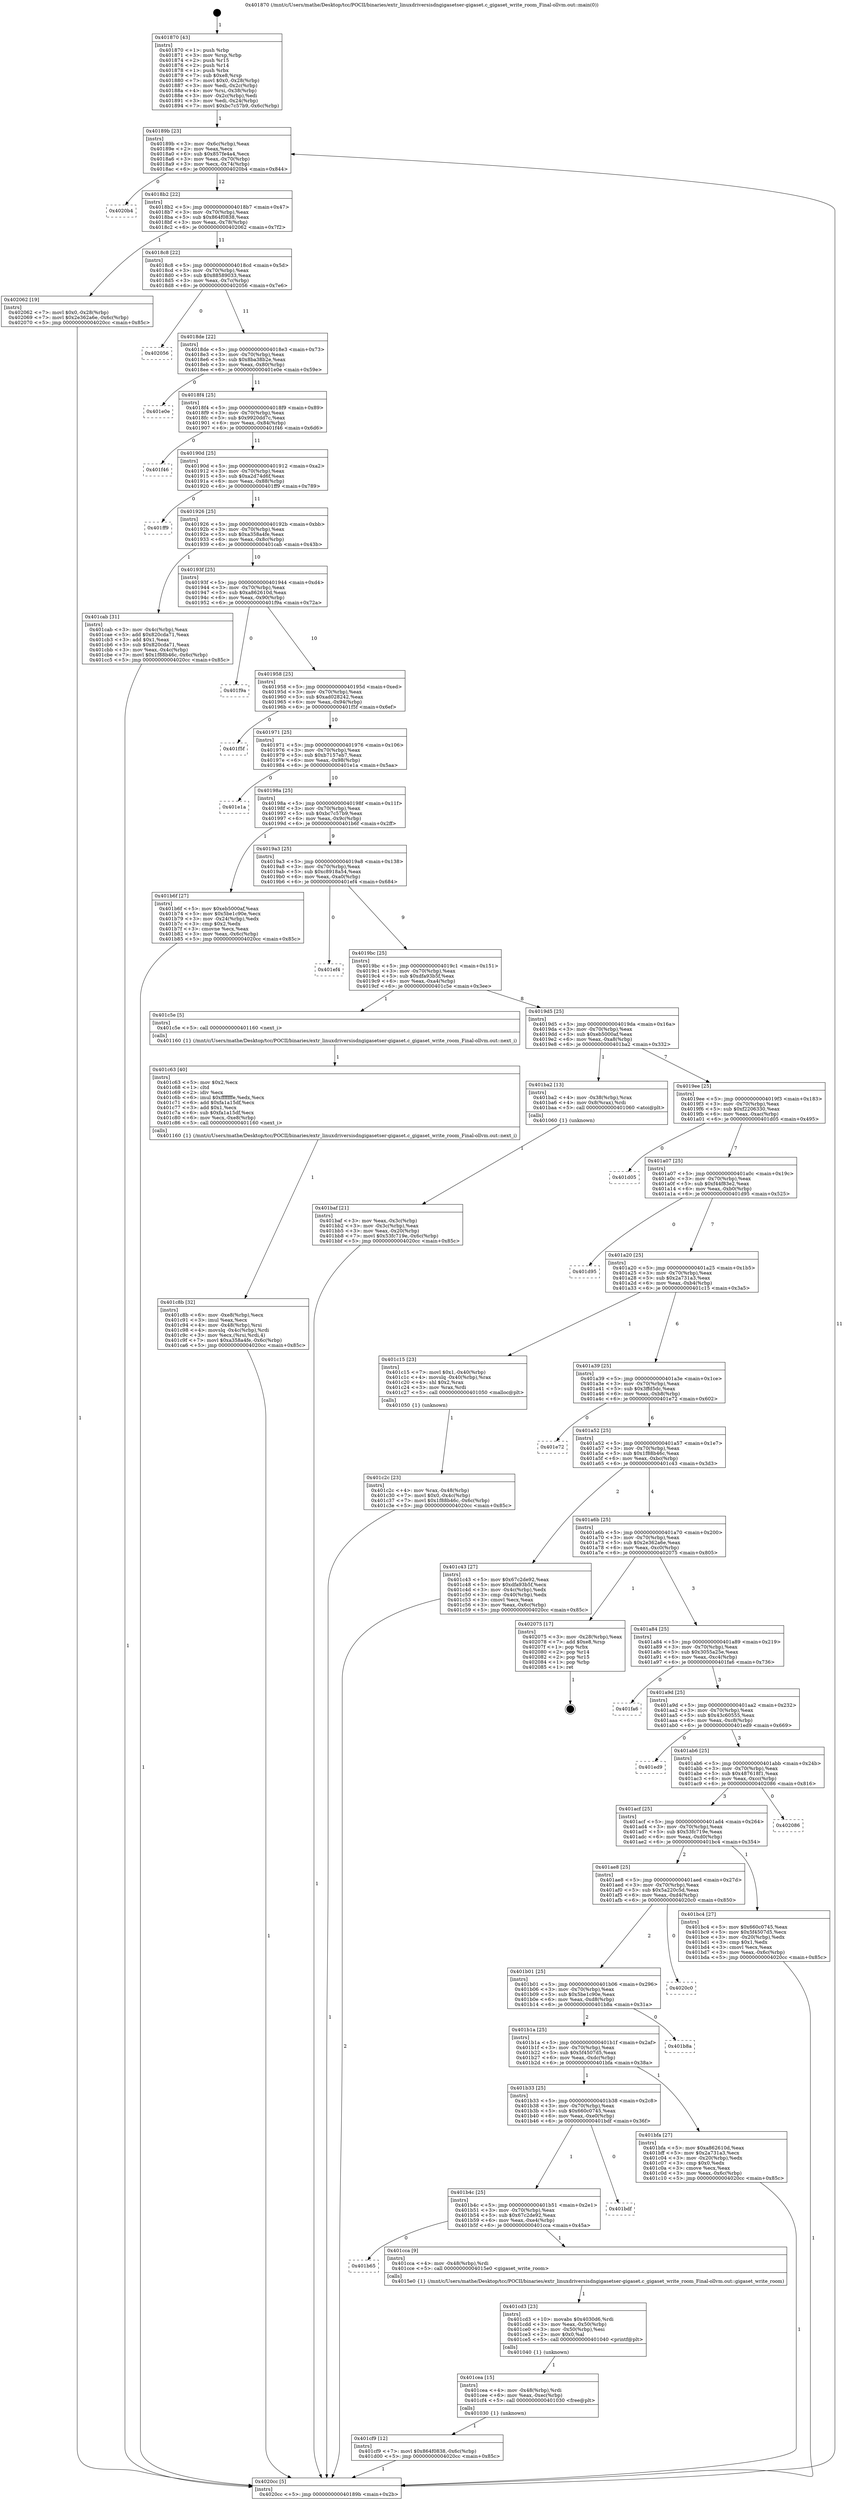 digraph "0x401870" {
  label = "0x401870 (/mnt/c/Users/mathe/Desktop/tcc/POCII/binaries/extr_linuxdriversisdngigasetser-gigaset.c_gigaset_write_room_Final-ollvm.out::main(0))"
  labelloc = "t"
  node[shape=record]

  Entry [label="",width=0.3,height=0.3,shape=circle,fillcolor=black,style=filled]
  "0x40189b" [label="{
     0x40189b [23]\l
     | [instrs]\l
     &nbsp;&nbsp;0x40189b \<+3\>: mov -0x6c(%rbp),%eax\l
     &nbsp;&nbsp;0x40189e \<+2\>: mov %eax,%ecx\l
     &nbsp;&nbsp;0x4018a0 \<+6\>: sub $0x857fe4a4,%ecx\l
     &nbsp;&nbsp;0x4018a6 \<+3\>: mov %eax,-0x70(%rbp)\l
     &nbsp;&nbsp;0x4018a9 \<+3\>: mov %ecx,-0x74(%rbp)\l
     &nbsp;&nbsp;0x4018ac \<+6\>: je 00000000004020b4 \<main+0x844\>\l
  }"]
  "0x4020b4" [label="{
     0x4020b4\l
  }", style=dashed]
  "0x4018b2" [label="{
     0x4018b2 [22]\l
     | [instrs]\l
     &nbsp;&nbsp;0x4018b2 \<+5\>: jmp 00000000004018b7 \<main+0x47\>\l
     &nbsp;&nbsp;0x4018b7 \<+3\>: mov -0x70(%rbp),%eax\l
     &nbsp;&nbsp;0x4018ba \<+5\>: sub $0x864f0838,%eax\l
     &nbsp;&nbsp;0x4018bf \<+3\>: mov %eax,-0x78(%rbp)\l
     &nbsp;&nbsp;0x4018c2 \<+6\>: je 0000000000402062 \<main+0x7f2\>\l
  }"]
  Exit [label="",width=0.3,height=0.3,shape=circle,fillcolor=black,style=filled,peripheries=2]
  "0x402062" [label="{
     0x402062 [19]\l
     | [instrs]\l
     &nbsp;&nbsp;0x402062 \<+7\>: movl $0x0,-0x28(%rbp)\l
     &nbsp;&nbsp;0x402069 \<+7\>: movl $0x2e362a6e,-0x6c(%rbp)\l
     &nbsp;&nbsp;0x402070 \<+5\>: jmp 00000000004020cc \<main+0x85c\>\l
  }"]
  "0x4018c8" [label="{
     0x4018c8 [22]\l
     | [instrs]\l
     &nbsp;&nbsp;0x4018c8 \<+5\>: jmp 00000000004018cd \<main+0x5d\>\l
     &nbsp;&nbsp;0x4018cd \<+3\>: mov -0x70(%rbp),%eax\l
     &nbsp;&nbsp;0x4018d0 \<+5\>: sub $0x88589033,%eax\l
     &nbsp;&nbsp;0x4018d5 \<+3\>: mov %eax,-0x7c(%rbp)\l
     &nbsp;&nbsp;0x4018d8 \<+6\>: je 0000000000402056 \<main+0x7e6\>\l
  }"]
  "0x401cf9" [label="{
     0x401cf9 [12]\l
     | [instrs]\l
     &nbsp;&nbsp;0x401cf9 \<+7\>: movl $0x864f0838,-0x6c(%rbp)\l
     &nbsp;&nbsp;0x401d00 \<+5\>: jmp 00000000004020cc \<main+0x85c\>\l
  }"]
  "0x402056" [label="{
     0x402056\l
  }", style=dashed]
  "0x4018de" [label="{
     0x4018de [22]\l
     | [instrs]\l
     &nbsp;&nbsp;0x4018de \<+5\>: jmp 00000000004018e3 \<main+0x73\>\l
     &nbsp;&nbsp;0x4018e3 \<+3\>: mov -0x70(%rbp),%eax\l
     &nbsp;&nbsp;0x4018e6 \<+5\>: sub $0x8ba38b2e,%eax\l
     &nbsp;&nbsp;0x4018eb \<+3\>: mov %eax,-0x80(%rbp)\l
     &nbsp;&nbsp;0x4018ee \<+6\>: je 0000000000401e0e \<main+0x59e\>\l
  }"]
  "0x401cea" [label="{
     0x401cea [15]\l
     | [instrs]\l
     &nbsp;&nbsp;0x401cea \<+4\>: mov -0x48(%rbp),%rdi\l
     &nbsp;&nbsp;0x401cee \<+6\>: mov %eax,-0xec(%rbp)\l
     &nbsp;&nbsp;0x401cf4 \<+5\>: call 0000000000401030 \<free@plt\>\l
     | [calls]\l
     &nbsp;&nbsp;0x401030 \{1\} (unknown)\l
  }"]
  "0x401e0e" [label="{
     0x401e0e\l
  }", style=dashed]
  "0x4018f4" [label="{
     0x4018f4 [25]\l
     | [instrs]\l
     &nbsp;&nbsp;0x4018f4 \<+5\>: jmp 00000000004018f9 \<main+0x89\>\l
     &nbsp;&nbsp;0x4018f9 \<+3\>: mov -0x70(%rbp),%eax\l
     &nbsp;&nbsp;0x4018fc \<+5\>: sub $0x9920dd7c,%eax\l
     &nbsp;&nbsp;0x401901 \<+6\>: mov %eax,-0x84(%rbp)\l
     &nbsp;&nbsp;0x401907 \<+6\>: je 0000000000401f46 \<main+0x6d6\>\l
  }"]
  "0x401cd3" [label="{
     0x401cd3 [23]\l
     | [instrs]\l
     &nbsp;&nbsp;0x401cd3 \<+10\>: movabs $0x4030d6,%rdi\l
     &nbsp;&nbsp;0x401cdd \<+3\>: mov %eax,-0x50(%rbp)\l
     &nbsp;&nbsp;0x401ce0 \<+3\>: mov -0x50(%rbp),%esi\l
     &nbsp;&nbsp;0x401ce3 \<+2\>: mov $0x0,%al\l
     &nbsp;&nbsp;0x401ce5 \<+5\>: call 0000000000401040 \<printf@plt\>\l
     | [calls]\l
     &nbsp;&nbsp;0x401040 \{1\} (unknown)\l
  }"]
  "0x401f46" [label="{
     0x401f46\l
  }", style=dashed]
  "0x40190d" [label="{
     0x40190d [25]\l
     | [instrs]\l
     &nbsp;&nbsp;0x40190d \<+5\>: jmp 0000000000401912 \<main+0xa2\>\l
     &nbsp;&nbsp;0x401912 \<+3\>: mov -0x70(%rbp),%eax\l
     &nbsp;&nbsp;0x401915 \<+5\>: sub $0xa2d74d6f,%eax\l
     &nbsp;&nbsp;0x40191a \<+6\>: mov %eax,-0x88(%rbp)\l
     &nbsp;&nbsp;0x401920 \<+6\>: je 0000000000401ff9 \<main+0x789\>\l
  }"]
  "0x401b65" [label="{
     0x401b65\l
  }", style=dashed]
  "0x401ff9" [label="{
     0x401ff9\l
  }", style=dashed]
  "0x401926" [label="{
     0x401926 [25]\l
     | [instrs]\l
     &nbsp;&nbsp;0x401926 \<+5\>: jmp 000000000040192b \<main+0xbb\>\l
     &nbsp;&nbsp;0x40192b \<+3\>: mov -0x70(%rbp),%eax\l
     &nbsp;&nbsp;0x40192e \<+5\>: sub $0xa358a4fe,%eax\l
     &nbsp;&nbsp;0x401933 \<+6\>: mov %eax,-0x8c(%rbp)\l
     &nbsp;&nbsp;0x401939 \<+6\>: je 0000000000401cab \<main+0x43b\>\l
  }"]
  "0x401cca" [label="{
     0x401cca [9]\l
     | [instrs]\l
     &nbsp;&nbsp;0x401cca \<+4\>: mov -0x48(%rbp),%rdi\l
     &nbsp;&nbsp;0x401cce \<+5\>: call 00000000004015e0 \<gigaset_write_room\>\l
     | [calls]\l
     &nbsp;&nbsp;0x4015e0 \{1\} (/mnt/c/Users/mathe/Desktop/tcc/POCII/binaries/extr_linuxdriversisdngigasetser-gigaset.c_gigaset_write_room_Final-ollvm.out::gigaset_write_room)\l
  }"]
  "0x401cab" [label="{
     0x401cab [31]\l
     | [instrs]\l
     &nbsp;&nbsp;0x401cab \<+3\>: mov -0x4c(%rbp),%eax\l
     &nbsp;&nbsp;0x401cae \<+5\>: add $0x820cda71,%eax\l
     &nbsp;&nbsp;0x401cb3 \<+3\>: add $0x1,%eax\l
     &nbsp;&nbsp;0x401cb6 \<+5\>: sub $0x820cda71,%eax\l
     &nbsp;&nbsp;0x401cbb \<+3\>: mov %eax,-0x4c(%rbp)\l
     &nbsp;&nbsp;0x401cbe \<+7\>: movl $0x1f88b46c,-0x6c(%rbp)\l
     &nbsp;&nbsp;0x401cc5 \<+5\>: jmp 00000000004020cc \<main+0x85c\>\l
  }"]
  "0x40193f" [label="{
     0x40193f [25]\l
     | [instrs]\l
     &nbsp;&nbsp;0x40193f \<+5\>: jmp 0000000000401944 \<main+0xd4\>\l
     &nbsp;&nbsp;0x401944 \<+3\>: mov -0x70(%rbp),%eax\l
     &nbsp;&nbsp;0x401947 \<+5\>: sub $0xa862610d,%eax\l
     &nbsp;&nbsp;0x40194c \<+6\>: mov %eax,-0x90(%rbp)\l
     &nbsp;&nbsp;0x401952 \<+6\>: je 0000000000401f9a \<main+0x72a\>\l
  }"]
  "0x401b4c" [label="{
     0x401b4c [25]\l
     | [instrs]\l
     &nbsp;&nbsp;0x401b4c \<+5\>: jmp 0000000000401b51 \<main+0x2e1\>\l
     &nbsp;&nbsp;0x401b51 \<+3\>: mov -0x70(%rbp),%eax\l
     &nbsp;&nbsp;0x401b54 \<+5\>: sub $0x67c2de92,%eax\l
     &nbsp;&nbsp;0x401b59 \<+6\>: mov %eax,-0xe4(%rbp)\l
     &nbsp;&nbsp;0x401b5f \<+6\>: je 0000000000401cca \<main+0x45a\>\l
  }"]
  "0x401f9a" [label="{
     0x401f9a\l
  }", style=dashed]
  "0x401958" [label="{
     0x401958 [25]\l
     | [instrs]\l
     &nbsp;&nbsp;0x401958 \<+5\>: jmp 000000000040195d \<main+0xed\>\l
     &nbsp;&nbsp;0x40195d \<+3\>: mov -0x70(%rbp),%eax\l
     &nbsp;&nbsp;0x401960 \<+5\>: sub $0xad028242,%eax\l
     &nbsp;&nbsp;0x401965 \<+6\>: mov %eax,-0x94(%rbp)\l
     &nbsp;&nbsp;0x40196b \<+6\>: je 0000000000401f5f \<main+0x6ef\>\l
  }"]
  "0x401bdf" [label="{
     0x401bdf\l
  }", style=dashed]
  "0x401f5f" [label="{
     0x401f5f\l
  }", style=dashed]
  "0x401971" [label="{
     0x401971 [25]\l
     | [instrs]\l
     &nbsp;&nbsp;0x401971 \<+5\>: jmp 0000000000401976 \<main+0x106\>\l
     &nbsp;&nbsp;0x401976 \<+3\>: mov -0x70(%rbp),%eax\l
     &nbsp;&nbsp;0x401979 \<+5\>: sub $0xb7157eb7,%eax\l
     &nbsp;&nbsp;0x40197e \<+6\>: mov %eax,-0x98(%rbp)\l
     &nbsp;&nbsp;0x401984 \<+6\>: je 0000000000401e1a \<main+0x5aa\>\l
  }"]
  "0x401c8b" [label="{
     0x401c8b [32]\l
     | [instrs]\l
     &nbsp;&nbsp;0x401c8b \<+6\>: mov -0xe8(%rbp),%ecx\l
     &nbsp;&nbsp;0x401c91 \<+3\>: imul %eax,%ecx\l
     &nbsp;&nbsp;0x401c94 \<+4\>: mov -0x48(%rbp),%rsi\l
     &nbsp;&nbsp;0x401c98 \<+4\>: movslq -0x4c(%rbp),%rdi\l
     &nbsp;&nbsp;0x401c9c \<+3\>: mov %ecx,(%rsi,%rdi,4)\l
     &nbsp;&nbsp;0x401c9f \<+7\>: movl $0xa358a4fe,-0x6c(%rbp)\l
     &nbsp;&nbsp;0x401ca6 \<+5\>: jmp 00000000004020cc \<main+0x85c\>\l
  }"]
  "0x401e1a" [label="{
     0x401e1a\l
  }", style=dashed]
  "0x40198a" [label="{
     0x40198a [25]\l
     | [instrs]\l
     &nbsp;&nbsp;0x40198a \<+5\>: jmp 000000000040198f \<main+0x11f\>\l
     &nbsp;&nbsp;0x40198f \<+3\>: mov -0x70(%rbp),%eax\l
     &nbsp;&nbsp;0x401992 \<+5\>: sub $0xbc7c57b9,%eax\l
     &nbsp;&nbsp;0x401997 \<+6\>: mov %eax,-0x9c(%rbp)\l
     &nbsp;&nbsp;0x40199d \<+6\>: je 0000000000401b6f \<main+0x2ff\>\l
  }"]
  "0x401c63" [label="{
     0x401c63 [40]\l
     | [instrs]\l
     &nbsp;&nbsp;0x401c63 \<+5\>: mov $0x2,%ecx\l
     &nbsp;&nbsp;0x401c68 \<+1\>: cltd\l
     &nbsp;&nbsp;0x401c69 \<+2\>: idiv %ecx\l
     &nbsp;&nbsp;0x401c6b \<+6\>: imul $0xfffffffe,%edx,%ecx\l
     &nbsp;&nbsp;0x401c71 \<+6\>: add $0xfa1a15df,%ecx\l
     &nbsp;&nbsp;0x401c77 \<+3\>: add $0x1,%ecx\l
     &nbsp;&nbsp;0x401c7a \<+6\>: sub $0xfa1a15df,%ecx\l
     &nbsp;&nbsp;0x401c80 \<+6\>: mov %ecx,-0xe8(%rbp)\l
     &nbsp;&nbsp;0x401c86 \<+5\>: call 0000000000401160 \<next_i\>\l
     | [calls]\l
     &nbsp;&nbsp;0x401160 \{1\} (/mnt/c/Users/mathe/Desktop/tcc/POCII/binaries/extr_linuxdriversisdngigasetser-gigaset.c_gigaset_write_room_Final-ollvm.out::next_i)\l
  }"]
  "0x401b6f" [label="{
     0x401b6f [27]\l
     | [instrs]\l
     &nbsp;&nbsp;0x401b6f \<+5\>: mov $0xeb5000af,%eax\l
     &nbsp;&nbsp;0x401b74 \<+5\>: mov $0x5be1c90e,%ecx\l
     &nbsp;&nbsp;0x401b79 \<+3\>: mov -0x24(%rbp),%edx\l
     &nbsp;&nbsp;0x401b7c \<+3\>: cmp $0x2,%edx\l
     &nbsp;&nbsp;0x401b7f \<+3\>: cmovne %ecx,%eax\l
     &nbsp;&nbsp;0x401b82 \<+3\>: mov %eax,-0x6c(%rbp)\l
     &nbsp;&nbsp;0x401b85 \<+5\>: jmp 00000000004020cc \<main+0x85c\>\l
  }"]
  "0x4019a3" [label="{
     0x4019a3 [25]\l
     | [instrs]\l
     &nbsp;&nbsp;0x4019a3 \<+5\>: jmp 00000000004019a8 \<main+0x138\>\l
     &nbsp;&nbsp;0x4019a8 \<+3\>: mov -0x70(%rbp),%eax\l
     &nbsp;&nbsp;0x4019ab \<+5\>: sub $0xc8918a54,%eax\l
     &nbsp;&nbsp;0x4019b0 \<+6\>: mov %eax,-0xa0(%rbp)\l
     &nbsp;&nbsp;0x4019b6 \<+6\>: je 0000000000401ef4 \<main+0x684\>\l
  }"]
  "0x4020cc" [label="{
     0x4020cc [5]\l
     | [instrs]\l
     &nbsp;&nbsp;0x4020cc \<+5\>: jmp 000000000040189b \<main+0x2b\>\l
  }"]
  "0x401870" [label="{
     0x401870 [43]\l
     | [instrs]\l
     &nbsp;&nbsp;0x401870 \<+1\>: push %rbp\l
     &nbsp;&nbsp;0x401871 \<+3\>: mov %rsp,%rbp\l
     &nbsp;&nbsp;0x401874 \<+2\>: push %r15\l
     &nbsp;&nbsp;0x401876 \<+2\>: push %r14\l
     &nbsp;&nbsp;0x401878 \<+1\>: push %rbx\l
     &nbsp;&nbsp;0x401879 \<+7\>: sub $0xe8,%rsp\l
     &nbsp;&nbsp;0x401880 \<+7\>: movl $0x0,-0x28(%rbp)\l
     &nbsp;&nbsp;0x401887 \<+3\>: mov %edi,-0x2c(%rbp)\l
     &nbsp;&nbsp;0x40188a \<+4\>: mov %rsi,-0x38(%rbp)\l
     &nbsp;&nbsp;0x40188e \<+3\>: mov -0x2c(%rbp),%edi\l
     &nbsp;&nbsp;0x401891 \<+3\>: mov %edi,-0x24(%rbp)\l
     &nbsp;&nbsp;0x401894 \<+7\>: movl $0xbc7c57b9,-0x6c(%rbp)\l
  }"]
  "0x401c2c" [label="{
     0x401c2c [23]\l
     | [instrs]\l
     &nbsp;&nbsp;0x401c2c \<+4\>: mov %rax,-0x48(%rbp)\l
     &nbsp;&nbsp;0x401c30 \<+7\>: movl $0x0,-0x4c(%rbp)\l
     &nbsp;&nbsp;0x401c37 \<+7\>: movl $0x1f88b46c,-0x6c(%rbp)\l
     &nbsp;&nbsp;0x401c3e \<+5\>: jmp 00000000004020cc \<main+0x85c\>\l
  }"]
  "0x401ef4" [label="{
     0x401ef4\l
  }", style=dashed]
  "0x4019bc" [label="{
     0x4019bc [25]\l
     | [instrs]\l
     &nbsp;&nbsp;0x4019bc \<+5\>: jmp 00000000004019c1 \<main+0x151\>\l
     &nbsp;&nbsp;0x4019c1 \<+3\>: mov -0x70(%rbp),%eax\l
     &nbsp;&nbsp;0x4019c4 \<+5\>: sub $0xdfa93b5f,%eax\l
     &nbsp;&nbsp;0x4019c9 \<+6\>: mov %eax,-0xa4(%rbp)\l
     &nbsp;&nbsp;0x4019cf \<+6\>: je 0000000000401c5e \<main+0x3ee\>\l
  }"]
  "0x401b33" [label="{
     0x401b33 [25]\l
     | [instrs]\l
     &nbsp;&nbsp;0x401b33 \<+5\>: jmp 0000000000401b38 \<main+0x2c8\>\l
     &nbsp;&nbsp;0x401b38 \<+3\>: mov -0x70(%rbp),%eax\l
     &nbsp;&nbsp;0x401b3b \<+5\>: sub $0x660c0745,%eax\l
     &nbsp;&nbsp;0x401b40 \<+6\>: mov %eax,-0xe0(%rbp)\l
     &nbsp;&nbsp;0x401b46 \<+6\>: je 0000000000401bdf \<main+0x36f\>\l
  }"]
  "0x401c5e" [label="{
     0x401c5e [5]\l
     | [instrs]\l
     &nbsp;&nbsp;0x401c5e \<+5\>: call 0000000000401160 \<next_i\>\l
     | [calls]\l
     &nbsp;&nbsp;0x401160 \{1\} (/mnt/c/Users/mathe/Desktop/tcc/POCII/binaries/extr_linuxdriversisdngigasetser-gigaset.c_gigaset_write_room_Final-ollvm.out::next_i)\l
  }"]
  "0x4019d5" [label="{
     0x4019d5 [25]\l
     | [instrs]\l
     &nbsp;&nbsp;0x4019d5 \<+5\>: jmp 00000000004019da \<main+0x16a\>\l
     &nbsp;&nbsp;0x4019da \<+3\>: mov -0x70(%rbp),%eax\l
     &nbsp;&nbsp;0x4019dd \<+5\>: sub $0xeb5000af,%eax\l
     &nbsp;&nbsp;0x4019e2 \<+6\>: mov %eax,-0xa8(%rbp)\l
     &nbsp;&nbsp;0x4019e8 \<+6\>: je 0000000000401ba2 \<main+0x332\>\l
  }"]
  "0x401bfa" [label="{
     0x401bfa [27]\l
     | [instrs]\l
     &nbsp;&nbsp;0x401bfa \<+5\>: mov $0xa862610d,%eax\l
     &nbsp;&nbsp;0x401bff \<+5\>: mov $0x2a731a3,%ecx\l
     &nbsp;&nbsp;0x401c04 \<+3\>: mov -0x20(%rbp),%edx\l
     &nbsp;&nbsp;0x401c07 \<+3\>: cmp $0x0,%edx\l
     &nbsp;&nbsp;0x401c0a \<+3\>: cmove %ecx,%eax\l
     &nbsp;&nbsp;0x401c0d \<+3\>: mov %eax,-0x6c(%rbp)\l
     &nbsp;&nbsp;0x401c10 \<+5\>: jmp 00000000004020cc \<main+0x85c\>\l
  }"]
  "0x401ba2" [label="{
     0x401ba2 [13]\l
     | [instrs]\l
     &nbsp;&nbsp;0x401ba2 \<+4\>: mov -0x38(%rbp),%rax\l
     &nbsp;&nbsp;0x401ba6 \<+4\>: mov 0x8(%rax),%rdi\l
     &nbsp;&nbsp;0x401baa \<+5\>: call 0000000000401060 \<atoi@plt\>\l
     | [calls]\l
     &nbsp;&nbsp;0x401060 \{1\} (unknown)\l
  }"]
  "0x4019ee" [label="{
     0x4019ee [25]\l
     | [instrs]\l
     &nbsp;&nbsp;0x4019ee \<+5\>: jmp 00000000004019f3 \<main+0x183\>\l
     &nbsp;&nbsp;0x4019f3 \<+3\>: mov -0x70(%rbp),%eax\l
     &nbsp;&nbsp;0x4019f6 \<+5\>: sub $0xf2206330,%eax\l
     &nbsp;&nbsp;0x4019fb \<+6\>: mov %eax,-0xac(%rbp)\l
     &nbsp;&nbsp;0x401a01 \<+6\>: je 0000000000401d05 \<main+0x495\>\l
  }"]
  "0x401baf" [label="{
     0x401baf [21]\l
     | [instrs]\l
     &nbsp;&nbsp;0x401baf \<+3\>: mov %eax,-0x3c(%rbp)\l
     &nbsp;&nbsp;0x401bb2 \<+3\>: mov -0x3c(%rbp),%eax\l
     &nbsp;&nbsp;0x401bb5 \<+3\>: mov %eax,-0x20(%rbp)\l
     &nbsp;&nbsp;0x401bb8 \<+7\>: movl $0x53fc719e,-0x6c(%rbp)\l
     &nbsp;&nbsp;0x401bbf \<+5\>: jmp 00000000004020cc \<main+0x85c\>\l
  }"]
  "0x401b1a" [label="{
     0x401b1a [25]\l
     | [instrs]\l
     &nbsp;&nbsp;0x401b1a \<+5\>: jmp 0000000000401b1f \<main+0x2af\>\l
     &nbsp;&nbsp;0x401b1f \<+3\>: mov -0x70(%rbp),%eax\l
     &nbsp;&nbsp;0x401b22 \<+5\>: sub $0x5f4507d5,%eax\l
     &nbsp;&nbsp;0x401b27 \<+6\>: mov %eax,-0xdc(%rbp)\l
     &nbsp;&nbsp;0x401b2d \<+6\>: je 0000000000401bfa \<main+0x38a\>\l
  }"]
  "0x401d05" [label="{
     0x401d05\l
  }", style=dashed]
  "0x401a07" [label="{
     0x401a07 [25]\l
     | [instrs]\l
     &nbsp;&nbsp;0x401a07 \<+5\>: jmp 0000000000401a0c \<main+0x19c\>\l
     &nbsp;&nbsp;0x401a0c \<+3\>: mov -0x70(%rbp),%eax\l
     &nbsp;&nbsp;0x401a0f \<+5\>: sub $0xf44f83e2,%eax\l
     &nbsp;&nbsp;0x401a14 \<+6\>: mov %eax,-0xb0(%rbp)\l
     &nbsp;&nbsp;0x401a1a \<+6\>: je 0000000000401d95 \<main+0x525\>\l
  }"]
  "0x401b8a" [label="{
     0x401b8a\l
  }", style=dashed]
  "0x401d95" [label="{
     0x401d95\l
  }", style=dashed]
  "0x401a20" [label="{
     0x401a20 [25]\l
     | [instrs]\l
     &nbsp;&nbsp;0x401a20 \<+5\>: jmp 0000000000401a25 \<main+0x1b5\>\l
     &nbsp;&nbsp;0x401a25 \<+3\>: mov -0x70(%rbp),%eax\l
     &nbsp;&nbsp;0x401a28 \<+5\>: sub $0x2a731a3,%eax\l
     &nbsp;&nbsp;0x401a2d \<+6\>: mov %eax,-0xb4(%rbp)\l
     &nbsp;&nbsp;0x401a33 \<+6\>: je 0000000000401c15 \<main+0x3a5\>\l
  }"]
  "0x401b01" [label="{
     0x401b01 [25]\l
     | [instrs]\l
     &nbsp;&nbsp;0x401b01 \<+5\>: jmp 0000000000401b06 \<main+0x296\>\l
     &nbsp;&nbsp;0x401b06 \<+3\>: mov -0x70(%rbp),%eax\l
     &nbsp;&nbsp;0x401b09 \<+5\>: sub $0x5be1c90e,%eax\l
     &nbsp;&nbsp;0x401b0e \<+6\>: mov %eax,-0xd8(%rbp)\l
     &nbsp;&nbsp;0x401b14 \<+6\>: je 0000000000401b8a \<main+0x31a\>\l
  }"]
  "0x401c15" [label="{
     0x401c15 [23]\l
     | [instrs]\l
     &nbsp;&nbsp;0x401c15 \<+7\>: movl $0x1,-0x40(%rbp)\l
     &nbsp;&nbsp;0x401c1c \<+4\>: movslq -0x40(%rbp),%rax\l
     &nbsp;&nbsp;0x401c20 \<+4\>: shl $0x2,%rax\l
     &nbsp;&nbsp;0x401c24 \<+3\>: mov %rax,%rdi\l
     &nbsp;&nbsp;0x401c27 \<+5\>: call 0000000000401050 \<malloc@plt\>\l
     | [calls]\l
     &nbsp;&nbsp;0x401050 \{1\} (unknown)\l
  }"]
  "0x401a39" [label="{
     0x401a39 [25]\l
     | [instrs]\l
     &nbsp;&nbsp;0x401a39 \<+5\>: jmp 0000000000401a3e \<main+0x1ce\>\l
     &nbsp;&nbsp;0x401a3e \<+3\>: mov -0x70(%rbp),%eax\l
     &nbsp;&nbsp;0x401a41 \<+5\>: sub $0x3ffd5dc,%eax\l
     &nbsp;&nbsp;0x401a46 \<+6\>: mov %eax,-0xb8(%rbp)\l
     &nbsp;&nbsp;0x401a4c \<+6\>: je 0000000000401e72 \<main+0x602\>\l
  }"]
  "0x4020c0" [label="{
     0x4020c0\l
  }", style=dashed]
  "0x401e72" [label="{
     0x401e72\l
  }", style=dashed]
  "0x401a52" [label="{
     0x401a52 [25]\l
     | [instrs]\l
     &nbsp;&nbsp;0x401a52 \<+5\>: jmp 0000000000401a57 \<main+0x1e7\>\l
     &nbsp;&nbsp;0x401a57 \<+3\>: mov -0x70(%rbp),%eax\l
     &nbsp;&nbsp;0x401a5a \<+5\>: sub $0x1f88b46c,%eax\l
     &nbsp;&nbsp;0x401a5f \<+6\>: mov %eax,-0xbc(%rbp)\l
     &nbsp;&nbsp;0x401a65 \<+6\>: je 0000000000401c43 \<main+0x3d3\>\l
  }"]
  "0x401ae8" [label="{
     0x401ae8 [25]\l
     | [instrs]\l
     &nbsp;&nbsp;0x401ae8 \<+5\>: jmp 0000000000401aed \<main+0x27d\>\l
     &nbsp;&nbsp;0x401aed \<+3\>: mov -0x70(%rbp),%eax\l
     &nbsp;&nbsp;0x401af0 \<+5\>: sub $0x5a220c5d,%eax\l
     &nbsp;&nbsp;0x401af5 \<+6\>: mov %eax,-0xd4(%rbp)\l
     &nbsp;&nbsp;0x401afb \<+6\>: je 00000000004020c0 \<main+0x850\>\l
  }"]
  "0x401c43" [label="{
     0x401c43 [27]\l
     | [instrs]\l
     &nbsp;&nbsp;0x401c43 \<+5\>: mov $0x67c2de92,%eax\l
     &nbsp;&nbsp;0x401c48 \<+5\>: mov $0xdfa93b5f,%ecx\l
     &nbsp;&nbsp;0x401c4d \<+3\>: mov -0x4c(%rbp),%edx\l
     &nbsp;&nbsp;0x401c50 \<+3\>: cmp -0x40(%rbp),%edx\l
     &nbsp;&nbsp;0x401c53 \<+3\>: cmovl %ecx,%eax\l
     &nbsp;&nbsp;0x401c56 \<+3\>: mov %eax,-0x6c(%rbp)\l
     &nbsp;&nbsp;0x401c59 \<+5\>: jmp 00000000004020cc \<main+0x85c\>\l
  }"]
  "0x401a6b" [label="{
     0x401a6b [25]\l
     | [instrs]\l
     &nbsp;&nbsp;0x401a6b \<+5\>: jmp 0000000000401a70 \<main+0x200\>\l
     &nbsp;&nbsp;0x401a70 \<+3\>: mov -0x70(%rbp),%eax\l
     &nbsp;&nbsp;0x401a73 \<+5\>: sub $0x2e362a6e,%eax\l
     &nbsp;&nbsp;0x401a78 \<+6\>: mov %eax,-0xc0(%rbp)\l
     &nbsp;&nbsp;0x401a7e \<+6\>: je 0000000000402075 \<main+0x805\>\l
  }"]
  "0x401bc4" [label="{
     0x401bc4 [27]\l
     | [instrs]\l
     &nbsp;&nbsp;0x401bc4 \<+5\>: mov $0x660c0745,%eax\l
     &nbsp;&nbsp;0x401bc9 \<+5\>: mov $0x5f4507d5,%ecx\l
     &nbsp;&nbsp;0x401bce \<+3\>: mov -0x20(%rbp),%edx\l
     &nbsp;&nbsp;0x401bd1 \<+3\>: cmp $0x1,%edx\l
     &nbsp;&nbsp;0x401bd4 \<+3\>: cmovl %ecx,%eax\l
     &nbsp;&nbsp;0x401bd7 \<+3\>: mov %eax,-0x6c(%rbp)\l
     &nbsp;&nbsp;0x401bda \<+5\>: jmp 00000000004020cc \<main+0x85c\>\l
  }"]
  "0x402075" [label="{
     0x402075 [17]\l
     | [instrs]\l
     &nbsp;&nbsp;0x402075 \<+3\>: mov -0x28(%rbp),%eax\l
     &nbsp;&nbsp;0x402078 \<+7\>: add $0xe8,%rsp\l
     &nbsp;&nbsp;0x40207f \<+1\>: pop %rbx\l
     &nbsp;&nbsp;0x402080 \<+2\>: pop %r14\l
     &nbsp;&nbsp;0x402082 \<+2\>: pop %r15\l
     &nbsp;&nbsp;0x402084 \<+1\>: pop %rbp\l
     &nbsp;&nbsp;0x402085 \<+1\>: ret\l
  }"]
  "0x401a84" [label="{
     0x401a84 [25]\l
     | [instrs]\l
     &nbsp;&nbsp;0x401a84 \<+5\>: jmp 0000000000401a89 \<main+0x219\>\l
     &nbsp;&nbsp;0x401a89 \<+3\>: mov -0x70(%rbp),%eax\l
     &nbsp;&nbsp;0x401a8c \<+5\>: sub $0x3055a25e,%eax\l
     &nbsp;&nbsp;0x401a91 \<+6\>: mov %eax,-0xc4(%rbp)\l
     &nbsp;&nbsp;0x401a97 \<+6\>: je 0000000000401fa6 \<main+0x736\>\l
  }"]
  "0x401acf" [label="{
     0x401acf [25]\l
     | [instrs]\l
     &nbsp;&nbsp;0x401acf \<+5\>: jmp 0000000000401ad4 \<main+0x264\>\l
     &nbsp;&nbsp;0x401ad4 \<+3\>: mov -0x70(%rbp),%eax\l
     &nbsp;&nbsp;0x401ad7 \<+5\>: sub $0x53fc719e,%eax\l
     &nbsp;&nbsp;0x401adc \<+6\>: mov %eax,-0xd0(%rbp)\l
     &nbsp;&nbsp;0x401ae2 \<+6\>: je 0000000000401bc4 \<main+0x354\>\l
  }"]
  "0x401fa6" [label="{
     0x401fa6\l
  }", style=dashed]
  "0x401a9d" [label="{
     0x401a9d [25]\l
     | [instrs]\l
     &nbsp;&nbsp;0x401a9d \<+5\>: jmp 0000000000401aa2 \<main+0x232\>\l
     &nbsp;&nbsp;0x401aa2 \<+3\>: mov -0x70(%rbp),%eax\l
     &nbsp;&nbsp;0x401aa5 \<+5\>: sub $0x43c60555,%eax\l
     &nbsp;&nbsp;0x401aaa \<+6\>: mov %eax,-0xc8(%rbp)\l
     &nbsp;&nbsp;0x401ab0 \<+6\>: je 0000000000401ed9 \<main+0x669\>\l
  }"]
  "0x402086" [label="{
     0x402086\l
  }", style=dashed]
  "0x401ed9" [label="{
     0x401ed9\l
  }", style=dashed]
  "0x401ab6" [label="{
     0x401ab6 [25]\l
     | [instrs]\l
     &nbsp;&nbsp;0x401ab6 \<+5\>: jmp 0000000000401abb \<main+0x24b\>\l
     &nbsp;&nbsp;0x401abb \<+3\>: mov -0x70(%rbp),%eax\l
     &nbsp;&nbsp;0x401abe \<+5\>: sub $0x487618f1,%eax\l
     &nbsp;&nbsp;0x401ac3 \<+6\>: mov %eax,-0xcc(%rbp)\l
     &nbsp;&nbsp;0x401ac9 \<+6\>: je 0000000000402086 \<main+0x816\>\l
  }"]
  Entry -> "0x401870" [label=" 1"]
  "0x40189b" -> "0x4020b4" [label=" 0"]
  "0x40189b" -> "0x4018b2" [label=" 12"]
  "0x402075" -> Exit [label=" 1"]
  "0x4018b2" -> "0x402062" [label=" 1"]
  "0x4018b2" -> "0x4018c8" [label=" 11"]
  "0x402062" -> "0x4020cc" [label=" 1"]
  "0x4018c8" -> "0x402056" [label=" 0"]
  "0x4018c8" -> "0x4018de" [label=" 11"]
  "0x401cf9" -> "0x4020cc" [label=" 1"]
  "0x4018de" -> "0x401e0e" [label=" 0"]
  "0x4018de" -> "0x4018f4" [label=" 11"]
  "0x401cea" -> "0x401cf9" [label=" 1"]
  "0x4018f4" -> "0x401f46" [label=" 0"]
  "0x4018f4" -> "0x40190d" [label=" 11"]
  "0x401cd3" -> "0x401cea" [label=" 1"]
  "0x40190d" -> "0x401ff9" [label=" 0"]
  "0x40190d" -> "0x401926" [label=" 11"]
  "0x401cca" -> "0x401cd3" [label=" 1"]
  "0x401926" -> "0x401cab" [label=" 1"]
  "0x401926" -> "0x40193f" [label=" 10"]
  "0x401b4c" -> "0x401b65" [label=" 0"]
  "0x40193f" -> "0x401f9a" [label=" 0"]
  "0x40193f" -> "0x401958" [label=" 10"]
  "0x401b4c" -> "0x401cca" [label=" 1"]
  "0x401958" -> "0x401f5f" [label=" 0"]
  "0x401958" -> "0x401971" [label=" 10"]
  "0x401b33" -> "0x401b4c" [label=" 1"]
  "0x401971" -> "0x401e1a" [label=" 0"]
  "0x401971" -> "0x40198a" [label=" 10"]
  "0x401b33" -> "0x401bdf" [label=" 0"]
  "0x40198a" -> "0x401b6f" [label=" 1"]
  "0x40198a" -> "0x4019a3" [label=" 9"]
  "0x401b6f" -> "0x4020cc" [label=" 1"]
  "0x401870" -> "0x40189b" [label=" 1"]
  "0x4020cc" -> "0x40189b" [label=" 11"]
  "0x401cab" -> "0x4020cc" [label=" 1"]
  "0x4019a3" -> "0x401ef4" [label=" 0"]
  "0x4019a3" -> "0x4019bc" [label=" 9"]
  "0x401c8b" -> "0x4020cc" [label=" 1"]
  "0x4019bc" -> "0x401c5e" [label=" 1"]
  "0x4019bc" -> "0x4019d5" [label=" 8"]
  "0x401c63" -> "0x401c8b" [label=" 1"]
  "0x4019d5" -> "0x401ba2" [label=" 1"]
  "0x4019d5" -> "0x4019ee" [label=" 7"]
  "0x401ba2" -> "0x401baf" [label=" 1"]
  "0x401baf" -> "0x4020cc" [label=" 1"]
  "0x401c5e" -> "0x401c63" [label=" 1"]
  "0x4019ee" -> "0x401d05" [label=" 0"]
  "0x4019ee" -> "0x401a07" [label=" 7"]
  "0x401c2c" -> "0x4020cc" [label=" 1"]
  "0x401a07" -> "0x401d95" [label=" 0"]
  "0x401a07" -> "0x401a20" [label=" 7"]
  "0x401c15" -> "0x401c2c" [label=" 1"]
  "0x401a20" -> "0x401c15" [label=" 1"]
  "0x401a20" -> "0x401a39" [label=" 6"]
  "0x401b1a" -> "0x401b33" [label=" 1"]
  "0x401a39" -> "0x401e72" [label=" 0"]
  "0x401a39" -> "0x401a52" [label=" 6"]
  "0x401b1a" -> "0x401bfa" [label=" 1"]
  "0x401a52" -> "0x401c43" [label=" 2"]
  "0x401a52" -> "0x401a6b" [label=" 4"]
  "0x401b01" -> "0x401b1a" [label=" 2"]
  "0x401a6b" -> "0x402075" [label=" 1"]
  "0x401a6b" -> "0x401a84" [label=" 3"]
  "0x401b01" -> "0x401b8a" [label=" 0"]
  "0x401a84" -> "0x401fa6" [label=" 0"]
  "0x401a84" -> "0x401a9d" [label=" 3"]
  "0x401ae8" -> "0x401b01" [label=" 2"]
  "0x401a9d" -> "0x401ed9" [label=" 0"]
  "0x401a9d" -> "0x401ab6" [label=" 3"]
  "0x401ae8" -> "0x4020c0" [label=" 0"]
  "0x401ab6" -> "0x402086" [label=" 0"]
  "0x401ab6" -> "0x401acf" [label=" 3"]
  "0x401bfa" -> "0x4020cc" [label=" 1"]
  "0x401acf" -> "0x401bc4" [label=" 1"]
  "0x401acf" -> "0x401ae8" [label=" 2"]
  "0x401bc4" -> "0x4020cc" [label=" 1"]
  "0x401c43" -> "0x4020cc" [label=" 2"]
}
